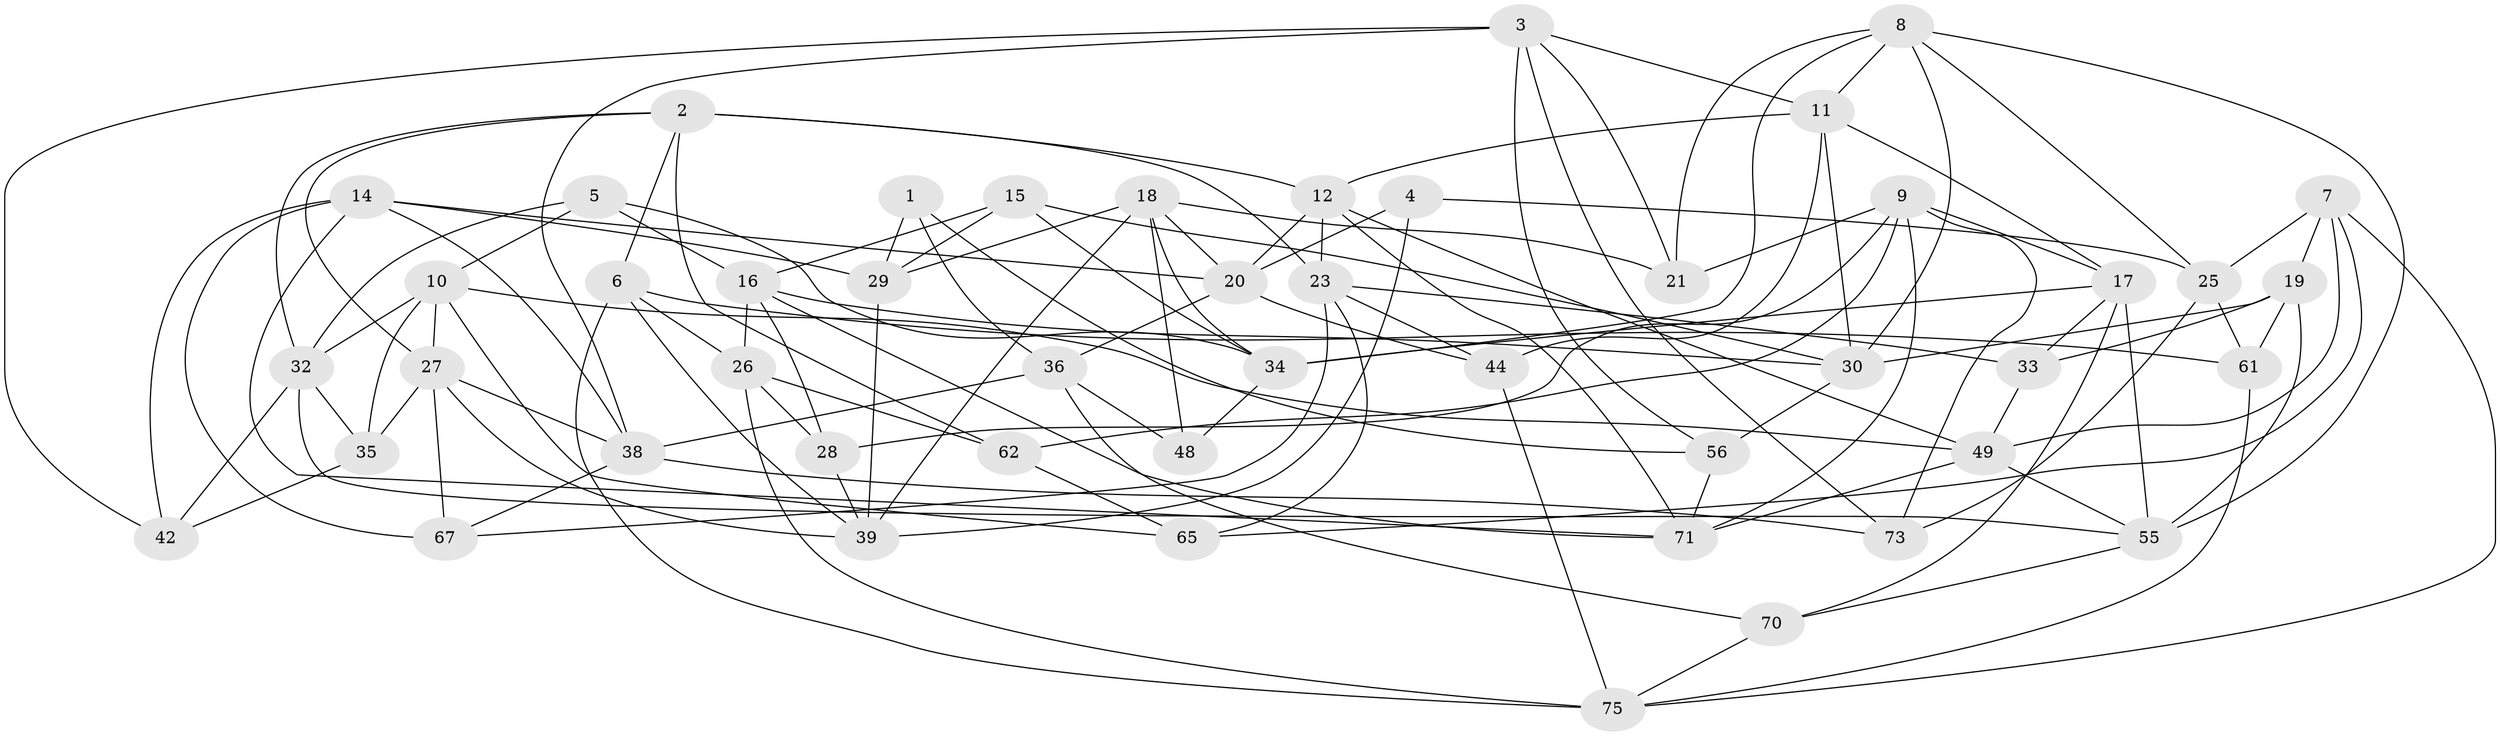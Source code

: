 // Generated by graph-tools (version 1.1) at 2025/24/03/03/25 07:24:25]
// undirected, 48 vertices, 121 edges
graph export_dot {
graph [start="1"]
  node [color=gray90,style=filled];
  1;
  2 [super="+24"];
  3 [super="+69"];
  4;
  5;
  6 [super="+13"];
  7 [super="+47"];
  8 [super="+53"];
  9 [super="+43"];
  10 [super="+22"];
  11 [super="+46"];
  12 [super="+45"];
  14 [super="+74"];
  15;
  16 [super="+31"];
  17 [super="+76"];
  18 [super="+54"];
  19 [super="+52"];
  20 [super="+40"];
  21;
  23 [super="+78"];
  25 [super="+66"];
  26 [super="+68"];
  27 [super="+58"];
  28;
  29 [super="+37"];
  30 [super="+63"];
  32 [super="+50"];
  33;
  34 [super="+60"];
  35;
  36 [super="+59"];
  38 [super="+41"];
  39 [super="+51"];
  42;
  44;
  48;
  49 [super="+57"];
  55 [super="+64"];
  56;
  61;
  62;
  65;
  67;
  70;
  71 [super="+72"];
  73;
  75 [super="+77"];
  1 -- 56;
  1 -- 29 [weight=2];
  1 -- 36;
  2 -- 6;
  2 -- 23;
  2 -- 27;
  2 -- 62;
  2 -- 12;
  2 -- 32;
  3 -- 21;
  3 -- 56;
  3 -- 73;
  3 -- 42;
  3 -- 11;
  3 -- 38;
  4 -- 25 [weight=2];
  4 -- 20;
  4 -- 39;
  5 -- 16;
  5 -- 34;
  5 -- 10;
  5 -- 32;
  6 -- 26 [weight=2];
  6 -- 39;
  6 -- 75;
  6 -- 61;
  7 -- 19 [weight=2];
  7 -- 75;
  7 -- 65;
  7 -- 25;
  7 -- 49;
  8 -- 11;
  8 -- 21;
  8 -- 25;
  8 -- 34;
  8 -- 30;
  8 -- 55;
  9 -- 73;
  9 -- 62;
  9 -- 17;
  9 -- 28;
  9 -- 21;
  9 -- 71;
  10 -- 35;
  10 -- 49;
  10 -- 27;
  10 -- 32;
  10 -- 65;
  11 -- 12;
  11 -- 30;
  11 -- 44;
  11 -- 17;
  12 -- 23;
  12 -- 49;
  12 -- 20;
  12 -- 71;
  14 -- 67;
  14 -- 71;
  14 -- 42;
  14 -- 20;
  14 -- 29;
  14 -- 38;
  15 -- 29;
  15 -- 34;
  15 -- 30;
  15 -- 16;
  16 -- 71;
  16 -- 26;
  16 -- 28;
  16 -- 30;
  17 -- 34;
  17 -- 70;
  17 -- 55;
  17 -- 33;
  18 -- 21;
  18 -- 29;
  18 -- 20;
  18 -- 48;
  18 -- 34;
  18 -- 39;
  19 -- 61;
  19 -- 33;
  19 -- 30;
  19 -- 55;
  20 -- 44;
  20 -- 36;
  23 -- 44;
  23 -- 33;
  23 -- 65;
  23 -- 67;
  25 -- 73;
  25 -- 61;
  26 -- 62;
  26 -- 28;
  26 -- 75;
  27 -- 35;
  27 -- 38;
  27 -- 67;
  27 -- 39;
  28 -- 39;
  29 -- 39;
  30 -- 56;
  32 -- 35;
  32 -- 42;
  32 -- 55;
  33 -- 49;
  34 -- 48;
  35 -- 42;
  36 -- 70;
  36 -- 38;
  36 -- 48 [weight=2];
  38 -- 67;
  38 -- 73;
  44 -- 75;
  49 -- 71;
  49 -- 55;
  55 -- 70;
  56 -- 71;
  61 -- 75;
  62 -- 65;
  70 -- 75;
}
